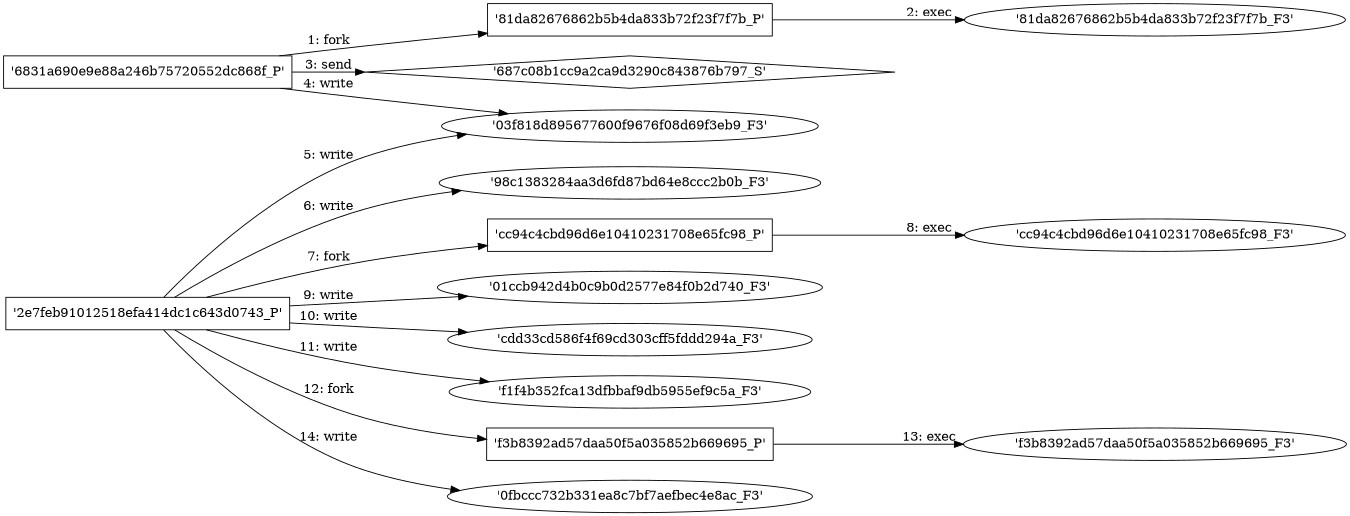 digraph "D:\Learning\Paper\apt\基于CTI的攻击预警\Dataset\攻击图\ASGfromALLCTI\MS14-063 A Potential XP Exploit.dot" {
rankdir="LR"
size="9"
fixedsize="false"
splines="true"
nodesep=0.3
ranksep=0
fontsize=10
overlap="scalexy"
engine= "neato"
	"'6831a690e9e88a246b75720552dc868f_P'" [node_type=Process shape=box]
	"'81da82676862b5b4da833b72f23f7f7b_P'" [node_type=Process shape=box]
	"'6831a690e9e88a246b75720552dc868f_P'" -> "'81da82676862b5b4da833b72f23f7f7b_P'" [label="1: fork"]
	"'81da82676862b5b4da833b72f23f7f7b_P'" [node_type=Process shape=box]
	"'81da82676862b5b4da833b72f23f7f7b_F3'" [node_type=File shape=ellipse]
	"'81da82676862b5b4da833b72f23f7f7b_P'" -> "'81da82676862b5b4da833b72f23f7f7b_F3'" [label="2: exec"]
	"'687c08b1cc9a2ca9d3290c843876b797_S'" [node_type=Socket shape=diamond]
	"'6831a690e9e88a246b75720552dc868f_P'" [node_type=Process shape=box]
	"'6831a690e9e88a246b75720552dc868f_P'" -> "'687c08b1cc9a2ca9d3290c843876b797_S'" [label="3: send"]
	"'03f818d895677600f9676f08d69f3eb9_F3'" [node_type=file shape=ellipse]
	"'6831a690e9e88a246b75720552dc868f_P'" [node_type=Process shape=box]
	"'6831a690e9e88a246b75720552dc868f_P'" -> "'03f818d895677600f9676f08d69f3eb9_F3'" [label="4: write"]
	"'03f818d895677600f9676f08d69f3eb9_F3'" [node_type=file shape=ellipse]
	"'2e7feb91012518efa414dc1c643d0743_P'" [node_type=Process shape=box]
	"'2e7feb91012518efa414dc1c643d0743_P'" -> "'03f818d895677600f9676f08d69f3eb9_F3'" [label="5: write"]
	"'98c1383284aa3d6fd87bd64e8ccc2b0b_F3'" [node_type=file shape=ellipse]
	"'2e7feb91012518efa414dc1c643d0743_P'" [node_type=Process shape=box]
	"'2e7feb91012518efa414dc1c643d0743_P'" -> "'98c1383284aa3d6fd87bd64e8ccc2b0b_F3'" [label="6: write"]
	"'2e7feb91012518efa414dc1c643d0743_P'" [node_type=Process shape=box]
	"'cc94c4cbd96d6e10410231708e65fc98_P'" [node_type=Process shape=box]
	"'2e7feb91012518efa414dc1c643d0743_P'" -> "'cc94c4cbd96d6e10410231708e65fc98_P'" [label="7: fork"]
	"'cc94c4cbd96d6e10410231708e65fc98_P'" [node_type=Process shape=box]
	"'cc94c4cbd96d6e10410231708e65fc98_F3'" [node_type=File shape=ellipse]
	"'cc94c4cbd96d6e10410231708e65fc98_P'" -> "'cc94c4cbd96d6e10410231708e65fc98_F3'" [label="8: exec"]
	"'01ccb942d4b0c9b0d2577e84f0b2d740_F3'" [node_type=file shape=ellipse]
	"'2e7feb91012518efa414dc1c643d0743_P'" [node_type=Process shape=box]
	"'2e7feb91012518efa414dc1c643d0743_P'" -> "'01ccb942d4b0c9b0d2577e84f0b2d740_F3'" [label="9: write"]
	"'cdd33cd586f4f69cd303cff5fddd294a_F3'" [node_type=file shape=ellipse]
	"'2e7feb91012518efa414dc1c643d0743_P'" [node_type=Process shape=box]
	"'2e7feb91012518efa414dc1c643d0743_P'" -> "'cdd33cd586f4f69cd303cff5fddd294a_F3'" [label="10: write"]
	"'f1f4b352fca13dfbbaf9db5955ef9c5a_F3'" [node_type=file shape=ellipse]
	"'2e7feb91012518efa414dc1c643d0743_P'" [node_type=Process shape=box]
	"'2e7feb91012518efa414dc1c643d0743_P'" -> "'f1f4b352fca13dfbbaf9db5955ef9c5a_F3'" [label="11: write"]
	"'2e7feb91012518efa414dc1c643d0743_P'" [node_type=Process shape=box]
	"'f3b8392ad57daa50f5a035852b669695_P'" [node_type=Process shape=box]
	"'2e7feb91012518efa414dc1c643d0743_P'" -> "'f3b8392ad57daa50f5a035852b669695_P'" [label="12: fork"]
	"'f3b8392ad57daa50f5a035852b669695_P'" [node_type=Process shape=box]
	"'f3b8392ad57daa50f5a035852b669695_F3'" [node_type=File shape=ellipse]
	"'f3b8392ad57daa50f5a035852b669695_P'" -> "'f3b8392ad57daa50f5a035852b669695_F3'" [label="13: exec"]
	"'0fbccc732b331ea8c7bf7aefbec4e8ac_F3'" [node_type=file shape=ellipse]
	"'2e7feb91012518efa414dc1c643d0743_P'" [node_type=Process shape=box]
	"'2e7feb91012518efa414dc1c643d0743_P'" -> "'0fbccc732b331ea8c7bf7aefbec4e8ac_F3'" [label="14: write"]
}
